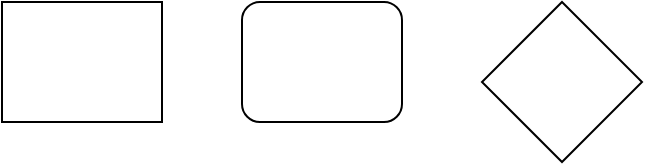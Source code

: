 <mxfile version="11.1.4" type="device"><diagram id="t16poJRUk5V2Md9fV7Kv" name="Page-1"><mxGraphModel dx="774" dy="473" grid="1" gridSize="10" guides="1" tooltips="1" connect="1" arrows="1" fold="1" page="1" pageScale="1" pageWidth="850" pageHeight="1100" math="0" shadow="0"><root><mxCell id="0"/><mxCell id="1" parent="0"/><object label="" Name="Action" id="0gY9iSUqw3CAgSVVPl56-1"><mxCell style="rounded=0;whiteSpace=wrap;html=1;" vertex="1" parent="1"><mxGeometry x="40" y="40" width="80" height="60" as="geometry"/></mxCell></object><object label="" Name="ActionCollapsed" id="0gY9iSUqw3CAgSVVPl56-3"><mxCell style="rounded=1;whiteSpace=wrap;html=1;" vertex="1" parent="1"><mxGeometry x="160" y="40" width="80" height="60" as="geometry"/></mxCell></object><object label="" Name="Condition" id="0gY9iSUqw3CAgSVVPl56-6"><mxCell style="rhombus;whiteSpace=wrap;html=1;" vertex="1" parent="1"><mxGeometry x="280" y="40" width="80" height="80" as="geometry"/></mxCell></object></root></mxGraphModel></diagram></mxfile>